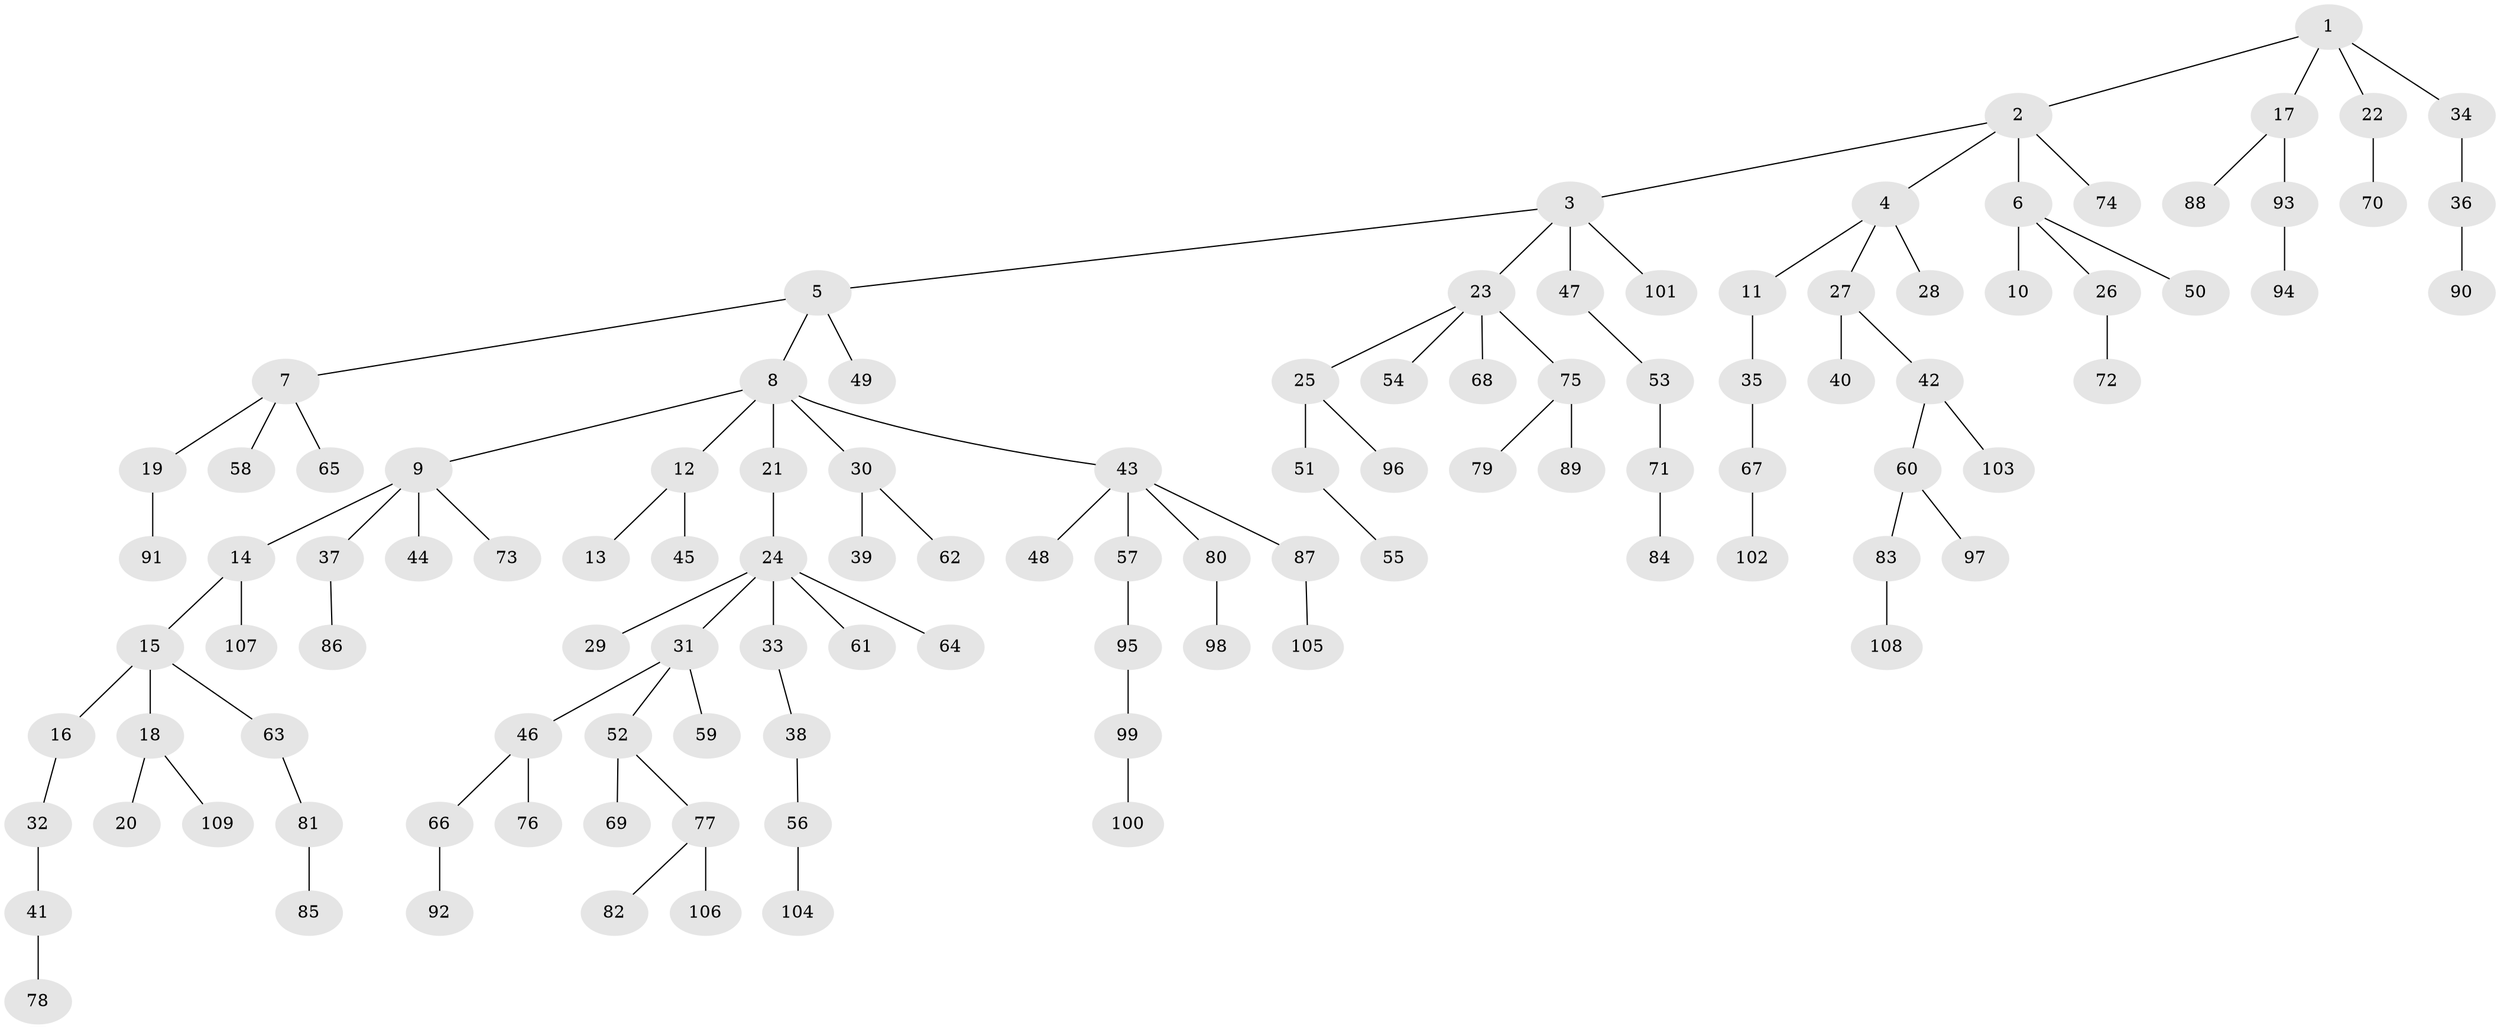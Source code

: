 // Generated by graph-tools (version 1.1) at 2025/50/03/09/25 03:50:23]
// undirected, 109 vertices, 108 edges
graph export_dot {
graph [start="1"]
  node [color=gray90,style=filled];
  1;
  2;
  3;
  4;
  5;
  6;
  7;
  8;
  9;
  10;
  11;
  12;
  13;
  14;
  15;
  16;
  17;
  18;
  19;
  20;
  21;
  22;
  23;
  24;
  25;
  26;
  27;
  28;
  29;
  30;
  31;
  32;
  33;
  34;
  35;
  36;
  37;
  38;
  39;
  40;
  41;
  42;
  43;
  44;
  45;
  46;
  47;
  48;
  49;
  50;
  51;
  52;
  53;
  54;
  55;
  56;
  57;
  58;
  59;
  60;
  61;
  62;
  63;
  64;
  65;
  66;
  67;
  68;
  69;
  70;
  71;
  72;
  73;
  74;
  75;
  76;
  77;
  78;
  79;
  80;
  81;
  82;
  83;
  84;
  85;
  86;
  87;
  88;
  89;
  90;
  91;
  92;
  93;
  94;
  95;
  96;
  97;
  98;
  99;
  100;
  101;
  102;
  103;
  104;
  105;
  106;
  107;
  108;
  109;
  1 -- 2;
  1 -- 17;
  1 -- 22;
  1 -- 34;
  2 -- 3;
  2 -- 4;
  2 -- 6;
  2 -- 74;
  3 -- 5;
  3 -- 23;
  3 -- 47;
  3 -- 101;
  4 -- 11;
  4 -- 27;
  4 -- 28;
  5 -- 7;
  5 -- 8;
  5 -- 49;
  6 -- 10;
  6 -- 26;
  6 -- 50;
  7 -- 19;
  7 -- 58;
  7 -- 65;
  8 -- 9;
  8 -- 12;
  8 -- 21;
  8 -- 30;
  8 -- 43;
  9 -- 14;
  9 -- 37;
  9 -- 44;
  9 -- 73;
  11 -- 35;
  12 -- 13;
  12 -- 45;
  14 -- 15;
  14 -- 107;
  15 -- 16;
  15 -- 18;
  15 -- 63;
  16 -- 32;
  17 -- 88;
  17 -- 93;
  18 -- 20;
  18 -- 109;
  19 -- 91;
  21 -- 24;
  22 -- 70;
  23 -- 25;
  23 -- 54;
  23 -- 68;
  23 -- 75;
  24 -- 29;
  24 -- 31;
  24 -- 33;
  24 -- 61;
  24 -- 64;
  25 -- 51;
  25 -- 96;
  26 -- 72;
  27 -- 40;
  27 -- 42;
  30 -- 39;
  30 -- 62;
  31 -- 46;
  31 -- 52;
  31 -- 59;
  32 -- 41;
  33 -- 38;
  34 -- 36;
  35 -- 67;
  36 -- 90;
  37 -- 86;
  38 -- 56;
  41 -- 78;
  42 -- 60;
  42 -- 103;
  43 -- 48;
  43 -- 57;
  43 -- 80;
  43 -- 87;
  46 -- 66;
  46 -- 76;
  47 -- 53;
  51 -- 55;
  52 -- 69;
  52 -- 77;
  53 -- 71;
  56 -- 104;
  57 -- 95;
  60 -- 83;
  60 -- 97;
  63 -- 81;
  66 -- 92;
  67 -- 102;
  71 -- 84;
  75 -- 79;
  75 -- 89;
  77 -- 82;
  77 -- 106;
  80 -- 98;
  81 -- 85;
  83 -- 108;
  87 -- 105;
  93 -- 94;
  95 -- 99;
  99 -- 100;
}
